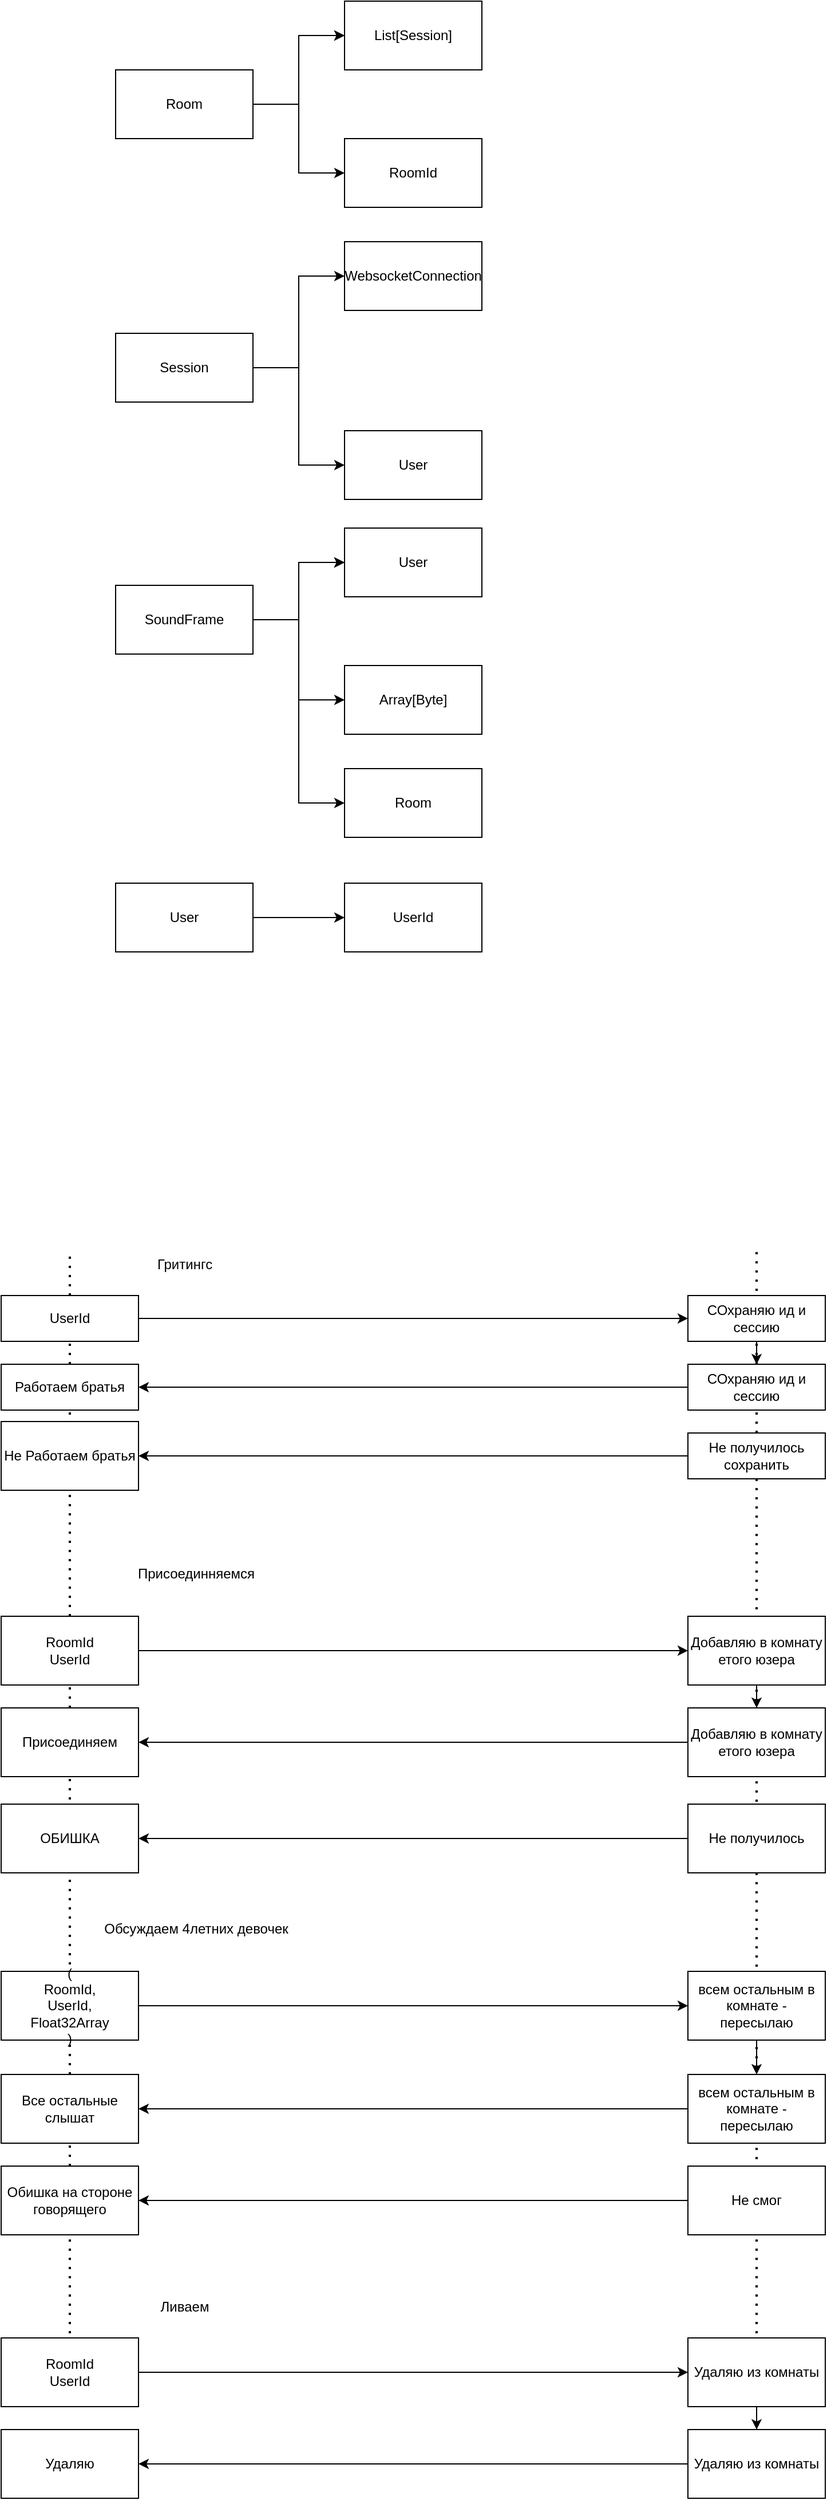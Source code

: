 <mxfile version="21.6.6" type="device">
  <diagram name="Страница 1" id="km0a7PDAeaeff6MlUf7y">
    <mxGraphModel dx="2261" dy="783" grid="1" gridSize="10" guides="1" tooltips="1" connect="1" arrows="1" fold="1" page="1" pageScale="1" pageWidth="827" pageHeight="1169" math="0" shadow="0">
      <root>
        <mxCell id="0" />
        <mxCell id="1" parent="0" />
        <mxCell id="FnhA5sjkMmNVSiz1tZPv-25" value="" style="edgeStyle=orthogonalEdgeStyle;rounded=0;orthogonalLoop=1;jettySize=auto;html=1;entryX=0;entryY=0.5;entryDx=0;entryDy=0;" edge="1" parent="1" source="FnhA5sjkMmNVSiz1tZPv-1" target="FnhA5sjkMmNVSiz1tZPv-24">
          <mxGeometry relative="1" as="geometry">
            <Array as="points">
              <mxPoint x="240" y="470" />
              <mxPoint x="240" y="555" />
            </Array>
          </mxGeometry>
        </mxCell>
        <mxCell id="FnhA5sjkMmNVSiz1tZPv-27" style="edgeStyle=orthogonalEdgeStyle;rounded=0;orthogonalLoop=1;jettySize=auto;html=1;exitX=1;exitY=0.5;exitDx=0;exitDy=0;entryX=0;entryY=0.5;entryDx=0;entryDy=0;" edge="1" parent="1" source="FnhA5sjkMmNVSiz1tZPv-1" target="FnhA5sjkMmNVSiz1tZPv-26">
          <mxGeometry relative="1" as="geometry" />
        </mxCell>
        <mxCell id="FnhA5sjkMmNVSiz1tZPv-1" value="Session" style="rounded=0;whiteSpace=wrap;html=1;" vertex="1" parent="1">
          <mxGeometry x="80" y="440" width="120" height="60" as="geometry" />
        </mxCell>
        <mxCell id="FnhA5sjkMmNVSiz1tZPv-15" value="" style="edgeStyle=orthogonalEdgeStyle;rounded=0;orthogonalLoop=1;jettySize=auto;html=1;" edge="1" parent="1" source="FnhA5sjkMmNVSiz1tZPv-5" target="FnhA5sjkMmNVSiz1tZPv-14">
          <mxGeometry relative="1" as="geometry" />
        </mxCell>
        <mxCell id="FnhA5sjkMmNVSiz1tZPv-21" value="" style="edgeStyle=orthogonalEdgeStyle;rounded=0;orthogonalLoop=1;jettySize=auto;html=1;" edge="1" parent="1" source="FnhA5sjkMmNVSiz1tZPv-5" target="FnhA5sjkMmNVSiz1tZPv-14">
          <mxGeometry relative="1" as="geometry" />
        </mxCell>
        <mxCell id="FnhA5sjkMmNVSiz1tZPv-22" style="edgeStyle=orthogonalEdgeStyle;rounded=0;orthogonalLoop=1;jettySize=auto;html=1;exitX=1;exitY=0.5;exitDx=0;exitDy=0;" edge="1" parent="1" source="FnhA5sjkMmNVSiz1tZPv-5" target="FnhA5sjkMmNVSiz1tZPv-23">
          <mxGeometry relative="1" as="geometry">
            <mxPoint x="280" y="280" as="targetPoint" />
          </mxGeometry>
        </mxCell>
        <mxCell id="FnhA5sjkMmNVSiz1tZPv-5" value="Room" style="rounded=0;whiteSpace=wrap;html=1;" vertex="1" parent="1">
          <mxGeometry x="80" y="210" width="120" height="60" as="geometry" />
        </mxCell>
        <mxCell id="FnhA5sjkMmNVSiz1tZPv-9" value="" style="edgeStyle=orthogonalEdgeStyle;rounded=0;orthogonalLoop=1;jettySize=auto;html=1;" edge="1" parent="1" source="FnhA5sjkMmNVSiz1tZPv-7" target="FnhA5sjkMmNVSiz1tZPv-8">
          <mxGeometry relative="1" as="geometry" />
        </mxCell>
        <mxCell id="FnhA5sjkMmNVSiz1tZPv-10" style="edgeStyle=orthogonalEdgeStyle;rounded=0;orthogonalLoop=1;jettySize=auto;html=1;" edge="1" parent="1" source="FnhA5sjkMmNVSiz1tZPv-7">
          <mxGeometry relative="1" as="geometry">
            <mxPoint x="280" y="760" as="targetPoint" />
            <Array as="points">
              <mxPoint x="240" y="690" />
              <mxPoint x="240" y="760" />
            </Array>
          </mxGeometry>
        </mxCell>
        <mxCell id="FnhA5sjkMmNVSiz1tZPv-28" value="" style="edgeStyle=orthogonalEdgeStyle;rounded=0;orthogonalLoop=1;jettySize=auto;html=1;" edge="1" parent="1" source="FnhA5sjkMmNVSiz1tZPv-7" target="FnhA5sjkMmNVSiz1tZPv-8">
          <mxGeometry relative="1" as="geometry" />
        </mxCell>
        <mxCell id="FnhA5sjkMmNVSiz1tZPv-30" style="edgeStyle=orthogonalEdgeStyle;rounded=0;orthogonalLoop=1;jettySize=auto;html=1;exitX=1;exitY=0.5;exitDx=0;exitDy=0;entryX=0;entryY=0.5;entryDx=0;entryDy=0;" edge="1" parent="1" source="FnhA5sjkMmNVSiz1tZPv-7" target="FnhA5sjkMmNVSiz1tZPv-29">
          <mxGeometry relative="1" as="geometry" />
        </mxCell>
        <mxCell id="FnhA5sjkMmNVSiz1tZPv-7" value="SoundFrame" style="rounded=0;whiteSpace=wrap;html=1;" vertex="1" parent="1">
          <mxGeometry x="80" y="660" width="120" height="60" as="geometry" />
        </mxCell>
        <mxCell id="FnhA5sjkMmNVSiz1tZPv-8" value="User" style="whiteSpace=wrap;html=1;rounded=0;" vertex="1" parent="1">
          <mxGeometry x="280" y="610" width="120" height="60" as="geometry" />
        </mxCell>
        <mxCell id="FnhA5sjkMmNVSiz1tZPv-11" value="Array[Byte]" style="whiteSpace=wrap;html=1;rounded=0;" vertex="1" parent="1">
          <mxGeometry x="280" y="730" width="120" height="60" as="geometry" />
        </mxCell>
        <mxCell id="FnhA5sjkMmNVSiz1tZPv-14" value="List[Session]" style="whiteSpace=wrap;html=1;rounded=0;" vertex="1" parent="1">
          <mxGeometry x="280" y="150" width="120" height="60" as="geometry" />
        </mxCell>
        <mxCell id="FnhA5sjkMmNVSiz1tZPv-16" value="" style="edgeStyle=orthogonalEdgeStyle;rounded=0;orthogonalLoop=1;jettySize=auto;html=1;entryX=0;entryY=0.5;entryDx=0;entryDy=0;" edge="1" parent="1" source="FnhA5sjkMmNVSiz1tZPv-17" target="FnhA5sjkMmNVSiz1tZPv-18">
          <mxGeometry relative="1" as="geometry" />
        </mxCell>
        <mxCell id="FnhA5sjkMmNVSiz1tZPv-17" value="User" style="rounded=0;whiteSpace=wrap;html=1;" vertex="1" parent="1">
          <mxGeometry x="80" y="920" width="120" height="60" as="geometry" />
        </mxCell>
        <mxCell id="FnhA5sjkMmNVSiz1tZPv-18" value="UserId" style="whiteSpace=wrap;html=1;rounded=0;" vertex="1" parent="1">
          <mxGeometry x="280" y="920" width="120" height="60" as="geometry" />
        </mxCell>
        <mxCell id="FnhA5sjkMmNVSiz1tZPv-23" value="RoomId" style="whiteSpace=wrap;html=1;rounded=0;" vertex="1" parent="1">
          <mxGeometry x="280" y="270" width="120" height="60" as="geometry" />
        </mxCell>
        <mxCell id="FnhA5sjkMmNVSiz1tZPv-24" value="User" style="whiteSpace=wrap;html=1;rounded=0;" vertex="1" parent="1">
          <mxGeometry x="280" y="525" width="120" height="60" as="geometry" />
        </mxCell>
        <mxCell id="FnhA5sjkMmNVSiz1tZPv-26" value="WebsocketConnection" style="rounded=0;whiteSpace=wrap;html=1;" vertex="1" parent="1">
          <mxGeometry x="280" y="360" width="120" height="60" as="geometry" />
        </mxCell>
        <mxCell id="FnhA5sjkMmNVSiz1tZPv-29" value="Room" style="whiteSpace=wrap;html=1;rounded=0;" vertex="1" parent="1">
          <mxGeometry x="280" y="820" width="120" height="60" as="geometry" />
        </mxCell>
        <mxCell id="FnhA5sjkMmNVSiz1tZPv-34" style="edgeStyle=orthogonalEdgeStyle;rounded=0;orthogonalLoop=1;jettySize=auto;html=1;" edge="1" parent="1" source="FnhA5sjkMmNVSiz1tZPv-31">
          <mxGeometry relative="1" as="geometry">
            <mxPoint x="580" y="1300" as="targetPoint" />
          </mxGeometry>
        </mxCell>
        <mxCell id="FnhA5sjkMmNVSiz1tZPv-32" value="" style="endArrow=none;dashed=1;html=1;dashPattern=1 3;strokeWidth=2;rounded=0;" edge="1" parent="1" source="FnhA5sjkMmNVSiz1tZPv-31">
          <mxGeometry width="50" height="50" relative="1" as="geometry">
            <mxPoint x="40" y="2194" as="sourcePoint" />
            <mxPoint x="40" y="1240" as="targetPoint" />
          </mxGeometry>
        </mxCell>
        <mxCell id="FnhA5sjkMmNVSiz1tZPv-33" value="" style="endArrow=none;dashed=1;html=1;dashPattern=1 3;strokeWidth=2;rounded=0;" edge="1" parent="1" source="FnhA5sjkMmNVSiz1tZPv-36">
          <mxGeometry width="50" height="50" relative="1" as="geometry">
            <mxPoint x="640" y="2194" as="sourcePoint" />
            <mxPoint x="640" y="1240" as="targetPoint" />
          </mxGeometry>
        </mxCell>
        <mxCell id="FnhA5sjkMmNVSiz1tZPv-42" value="" style="edgeStyle=orthogonalEdgeStyle;rounded=0;orthogonalLoop=1;jettySize=auto;html=1;" edge="1" parent="1" source="FnhA5sjkMmNVSiz1tZPv-35" target="FnhA5sjkMmNVSiz1tZPv-36">
          <mxGeometry relative="1" as="geometry" />
        </mxCell>
        <mxCell id="FnhA5sjkMmNVSiz1tZPv-35" value="СОхраняю ид и сессию" style="rounded=0;whiteSpace=wrap;html=1;" vertex="1" parent="1">
          <mxGeometry x="580" y="1280" width="120" height="40" as="geometry" />
        </mxCell>
        <mxCell id="FnhA5sjkMmNVSiz1tZPv-37" value="" style="endArrow=none;dashed=1;html=1;dashPattern=1 3;strokeWidth=2;rounded=0;" edge="1" parent="1" source="FnhA5sjkMmNVSiz1tZPv-43" target="FnhA5sjkMmNVSiz1tZPv-36">
          <mxGeometry width="50" height="50" relative="1" as="geometry">
            <mxPoint x="640" y="2194" as="sourcePoint" />
            <mxPoint x="640" y="1240" as="targetPoint" />
          </mxGeometry>
        </mxCell>
        <mxCell id="FnhA5sjkMmNVSiz1tZPv-39" value="" style="edgeStyle=orthogonalEdgeStyle;rounded=0;orthogonalLoop=1;jettySize=auto;html=1;" edge="1" parent="1" source="FnhA5sjkMmNVSiz1tZPv-36" target="FnhA5sjkMmNVSiz1tZPv-38">
          <mxGeometry relative="1" as="geometry" />
        </mxCell>
        <mxCell id="FnhA5sjkMmNVSiz1tZPv-36" value="СОхраняю ид и сессию" style="rounded=0;whiteSpace=wrap;html=1;" vertex="1" parent="1">
          <mxGeometry x="580" y="1340" width="120" height="40" as="geometry" />
        </mxCell>
        <mxCell id="FnhA5sjkMmNVSiz1tZPv-40" value="" style="endArrow=none;dashed=1;html=1;dashPattern=1 3;strokeWidth=2;rounded=0;" edge="1" parent="1" source="FnhA5sjkMmNVSiz1tZPv-38" target="FnhA5sjkMmNVSiz1tZPv-31">
          <mxGeometry width="50" height="50" relative="1" as="geometry">
            <mxPoint x="40" y="2194" as="sourcePoint" />
            <mxPoint x="40" y="1240" as="targetPoint" />
          </mxGeometry>
        </mxCell>
        <mxCell id="FnhA5sjkMmNVSiz1tZPv-31" value="UserId" style="rounded=0;whiteSpace=wrap;html=1;" vertex="1" parent="1">
          <mxGeometry x="-20" y="1280" width="120" height="40" as="geometry" />
        </mxCell>
        <mxCell id="FnhA5sjkMmNVSiz1tZPv-41" value="" style="endArrow=none;dashed=1;html=1;dashPattern=1 3;strokeWidth=2;rounded=0;" edge="1" parent="1" source="FnhA5sjkMmNVSiz1tZPv-67" target="FnhA5sjkMmNVSiz1tZPv-38">
          <mxGeometry width="50" height="50" relative="1" as="geometry">
            <mxPoint x="40" y="2194" as="sourcePoint" />
            <mxPoint x="40" y="1320" as="targetPoint" />
          </mxGeometry>
        </mxCell>
        <mxCell id="FnhA5sjkMmNVSiz1tZPv-38" value="Работаем братья" style="rounded=0;whiteSpace=wrap;html=1;" vertex="1" parent="1">
          <mxGeometry x="-20" y="1340" width="120" height="40" as="geometry" />
        </mxCell>
        <mxCell id="FnhA5sjkMmNVSiz1tZPv-44" value="" style="endArrow=none;dashed=1;html=1;dashPattern=1 3;strokeWidth=2;rounded=0;" edge="1" parent="1" target="FnhA5sjkMmNVSiz1tZPv-43">
          <mxGeometry width="50" height="50" relative="1" as="geometry">
            <mxPoint x="640" y="2194" as="sourcePoint" />
            <mxPoint x="640" y="1380" as="targetPoint" />
          </mxGeometry>
        </mxCell>
        <mxCell id="FnhA5sjkMmNVSiz1tZPv-45" style="edgeStyle=orthogonalEdgeStyle;rounded=0;orthogonalLoop=1;jettySize=auto;html=1;" edge="1" parent="1" source="FnhA5sjkMmNVSiz1tZPv-43">
          <mxGeometry relative="1" as="geometry">
            <mxPoint x="100" y="1420" as="targetPoint" />
          </mxGeometry>
        </mxCell>
        <mxCell id="FnhA5sjkMmNVSiz1tZPv-43" value="Не получилось сохранить" style="rounded=0;whiteSpace=wrap;html=1;" vertex="1" parent="1">
          <mxGeometry x="580" y="1400" width="120" height="40" as="geometry" />
        </mxCell>
        <mxCell id="FnhA5sjkMmNVSiz1tZPv-46" value="Не Работаем братья" style="rounded=0;whiteSpace=wrap;html=1;" vertex="1" parent="1">
          <mxGeometry x="-20" y="1390" width="120" height="60" as="geometry" />
        </mxCell>
        <mxCell id="FnhA5sjkMmNVSiz1tZPv-49" value="" style="edgeStyle=orthogonalEdgeStyle;rounded=0;orthogonalLoop=1;jettySize=auto;html=1;" edge="1" parent="1" source="FnhA5sjkMmNVSiz1tZPv-47" target="FnhA5sjkMmNVSiz1tZPv-48">
          <mxGeometry relative="1" as="geometry" />
        </mxCell>
        <mxCell id="FnhA5sjkMmNVSiz1tZPv-47" value="RoomId&lt;br&gt;UserId" style="rounded=0;whiteSpace=wrap;html=1;" vertex="1" parent="1">
          <mxGeometry x="-20" y="1560" width="120" height="60" as="geometry" />
        </mxCell>
        <mxCell id="FnhA5sjkMmNVSiz1tZPv-55" value="" style="edgeStyle=orthogonalEdgeStyle;rounded=0;orthogonalLoop=1;jettySize=auto;html=1;" edge="1" parent="1" source="FnhA5sjkMmNVSiz1tZPv-48" target="FnhA5sjkMmNVSiz1tZPv-52">
          <mxGeometry relative="1" as="geometry" />
        </mxCell>
        <mxCell id="FnhA5sjkMmNVSiz1tZPv-48" value="Добавляю в комнату етого юзера" style="rounded=0;whiteSpace=wrap;html=1;" vertex="1" parent="1">
          <mxGeometry x="580" y="1560" width="120" height="60" as="geometry" />
        </mxCell>
        <mxCell id="FnhA5sjkMmNVSiz1tZPv-53" style="edgeStyle=orthogonalEdgeStyle;rounded=0;orthogonalLoop=1;jettySize=auto;html=1;" edge="1" parent="1" source="FnhA5sjkMmNVSiz1tZPv-52">
          <mxGeometry relative="1" as="geometry">
            <mxPoint x="100" y="1670" as="targetPoint" />
          </mxGeometry>
        </mxCell>
        <mxCell id="FnhA5sjkMmNVSiz1tZPv-52" value="Добавляю в комнату етого юзера" style="rounded=0;whiteSpace=wrap;html=1;" vertex="1" parent="1">
          <mxGeometry x="580" y="1640" width="120" height="60" as="geometry" />
        </mxCell>
        <mxCell id="FnhA5sjkMmNVSiz1tZPv-54" value="Присоединяем" style="rounded=0;whiteSpace=wrap;html=1;" vertex="1" parent="1">
          <mxGeometry x="-20" y="1640" width="120" height="60" as="geometry" />
        </mxCell>
        <mxCell id="FnhA5sjkMmNVSiz1tZPv-58" value="" style="edgeStyle=orthogonalEdgeStyle;rounded=0;orthogonalLoop=1;jettySize=auto;html=1;" edge="1" parent="1" source="FnhA5sjkMmNVSiz1tZPv-56" target="FnhA5sjkMmNVSiz1tZPv-57">
          <mxGeometry relative="1" as="geometry" />
        </mxCell>
        <mxCell id="FnhA5sjkMmNVSiz1tZPv-56" value="Не получилось" style="rounded=0;whiteSpace=wrap;html=1;" vertex="1" parent="1">
          <mxGeometry x="580" y="1724" width="120" height="60" as="geometry" />
        </mxCell>
        <mxCell id="FnhA5sjkMmNVSiz1tZPv-57" value="ОБИШКА" style="rounded=0;whiteSpace=wrap;html=1;" vertex="1" parent="1">
          <mxGeometry x="-20" y="1724" width="120" height="60" as="geometry" />
        </mxCell>
        <mxCell id="FnhA5sjkMmNVSiz1tZPv-61" value="" style="edgeStyle=orthogonalEdgeStyle;rounded=0;orthogonalLoop=1;jettySize=auto;html=1;" edge="1" parent="1" source="FnhA5sjkMmNVSiz1tZPv-59" target="FnhA5sjkMmNVSiz1tZPv-60">
          <mxGeometry relative="1" as="geometry" />
        </mxCell>
        <mxCell id="FnhA5sjkMmNVSiz1tZPv-59" value="(&lt;br&gt;RoomId,&lt;br&gt;UserId,&lt;br&gt;Float32Array&lt;br&gt;)" style="rounded=0;whiteSpace=wrap;html=1;" vertex="1" parent="1">
          <mxGeometry x="-20" y="1870" width="120" height="60" as="geometry" />
        </mxCell>
        <mxCell id="FnhA5sjkMmNVSiz1tZPv-63" value="" style="edgeStyle=orthogonalEdgeStyle;rounded=0;orthogonalLoop=1;jettySize=auto;html=1;" edge="1" parent="1" source="FnhA5sjkMmNVSiz1tZPv-60" target="FnhA5sjkMmNVSiz1tZPv-62">
          <mxGeometry relative="1" as="geometry" />
        </mxCell>
        <mxCell id="FnhA5sjkMmNVSiz1tZPv-60" value="всем остальным в комнате - пересылаю" style="rounded=0;whiteSpace=wrap;html=1;" vertex="1" parent="1">
          <mxGeometry x="580" y="1870" width="120" height="60" as="geometry" />
        </mxCell>
        <mxCell id="FnhA5sjkMmNVSiz1tZPv-65" value="" style="edgeStyle=orthogonalEdgeStyle;rounded=0;orthogonalLoop=1;jettySize=auto;html=1;" edge="1" parent="1" source="FnhA5sjkMmNVSiz1tZPv-62" target="FnhA5sjkMmNVSiz1tZPv-64">
          <mxGeometry relative="1" as="geometry" />
        </mxCell>
        <mxCell id="FnhA5sjkMmNVSiz1tZPv-62" value="всем остальным в комнате - пересылаю" style="rounded=0;whiteSpace=wrap;html=1;" vertex="1" parent="1">
          <mxGeometry x="580" y="1960" width="120" height="60" as="geometry" />
        </mxCell>
        <mxCell id="FnhA5sjkMmNVSiz1tZPv-64" value="Все остальные слышат" style="rounded=0;whiteSpace=wrap;html=1;" vertex="1" parent="1">
          <mxGeometry x="-20" y="1960" width="120" height="60" as="geometry" />
        </mxCell>
        <mxCell id="FnhA5sjkMmNVSiz1tZPv-68" value="" style="edgeStyle=orthogonalEdgeStyle;rounded=0;orthogonalLoop=1;jettySize=auto;html=1;" edge="1" parent="1" source="FnhA5sjkMmNVSiz1tZPv-66" target="FnhA5sjkMmNVSiz1tZPv-67">
          <mxGeometry relative="1" as="geometry" />
        </mxCell>
        <mxCell id="FnhA5sjkMmNVSiz1tZPv-66" value="Не смог" style="rounded=0;whiteSpace=wrap;html=1;" vertex="1" parent="1">
          <mxGeometry x="580" y="2040" width="120" height="60" as="geometry" />
        </mxCell>
        <mxCell id="FnhA5sjkMmNVSiz1tZPv-69" value="" style="endArrow=none;dashed=1;html=1;dashPattern=1 3;strokeWidth=2;rounded=0;" edge="1" parent="1" target="FnhA5sjkMmNVSiz1tZPv-67">
          <mxGeometry width="50" height="50" relative="1" as="geometry">
            <mxPoint x="40" y="2194" as="sourcePoint" />
            <mxPoint x="40" y="1380" as="targetPoint" />
          </mxGeometry>
        </mxCell>
        <mxCell id="FnhA5sjkMmNVSiz1tZPv-67" value="Обишка на стороне говорящего" style="rounded=0;whiteSpace=wrap;html=1;" vertex="1" parent="1">
          <mxGeometry x="-20" y="2040" width="120" height="60" as="geometry" />
        </mxCell>
        <mxCell id="FnhA5sjkMmNVSiz1tZPv-70" value="Присоединняемся" style="text;html=1;align=center;verticalAlign=middle;resizable=0;points=[];autosize=1;strokeColor=none;fillColor=none;" vertex="1" parent="1">
          <mxGeometry x="85" y="1508" width="130" height="30" as="geometry" />
        </mxCell>
        <mxCell id="FnhA5sjkMmNVSiz1tZPv-71" value="Гритингс" style="text;html=1;align=center;verticalAlign=middle;resizable=0;points=[];autosize=1;strokeColor=none;fillColor=none;" vertex="1" parent="1">
          <mxGeometry x="105" y="1238" width="70" height="30" as="geometry" />
        </mxCell>
        <mxCell id="FnhA5sjkMmNVSiz1tZPv-72" value="Обсуждаем 4летних девочек" style="text;html=1;align=center;verticalAlign=middle;resizable=0;points=[];autosize=1;strokeColor=none;fillColor=none;" vertex="1" parent="1">
          <mxGeometry x="60" y="1818" width="180" height="30" as="geometry" />
        </mxCell>
        <mxCell id="FnhA5sjkMmNVSiz1tZPv-73" value="Ливаем" style="text;html=1;align=center;verticalAlign=middle;resizable=0;points=[];autosize=1;strokeColor=none;fillColor=none;" vertex="1" parent="1">
          <mxGeometry x="105" y="2148" width="70" height="30" as="geometry" />
        </mxCell>
        <mxCell id="FnhA5sjkMmNVSiz1tZPv-76" value="" style="edgeStyle=orthogonalEdgeStyle;rounded=0;orthogonalLoop=1;jettySize=auto;html=1;" edge="1" parent="1" source="FnhA5sjkMmNVSiz1tZPv-74" target="FnhA5sjkMmNVSiz1tZPv-75">
          <mxGeometry relative="1" as="geometry" />
        </mxCell>
        <mxCell id="FnhA5sjkMmNVSiz1tZPv-74" value="RoomId&lt;br&gt;UserId" style="rounded=0;whiteSpace=wrap;html=1;" vertex="1" parent="1">
          <mxGeometry x="-20" y="2190" width="120" height="60" as="geometry" />
        </mxCell>
        <mxCell id="FnhA5sjkMmNVSiz1tZPv-78" value="" style="edgeStyle=orthogonalEdgeStyle;rounded=0;orthogonalLoop=1;jettySize=auto;html=1;" edge="1" parent="1" source="FnhA5sjkMmNVSiz1tZPv-75" target="FnhA5sjkMmNVSiz1tZPv-77">
          <mxGeometry relative="1" as="geometry" />
        </mxCell>
        <mxCell id="FnhA5sjkMmNVSiz1tZPv-75" value="Удаляю из комнаты" style="rounded=0;whiteSpace=wrap;html=1;" vertex="1" parent="1">
          <mxGeometry x="580" y="2190" width="120" height="60" as="geometry" />
        </mxCell>
        <mxCell id="FnhA5sjkMmNVSiz1tZPv-80" value="" style="edgeStyle=orthogonalEdgeStyle;rounded=0;orthogonalLoop=1;jettySize=auto;html=1;" edge="1" parent="1" source="FnhA5sjkMmNVSiz1tZPv-77" target="FnhA5sjkMmNVSiz1tZPv-79">
          <mxGeometry relative="1" as="geometry" />
        </mxCell>
        <mxCell id="FnhA5sjkMmNVSiz1tZPv-77" value="Удаляю из комнаты" style="rounded=0;whiteSpace=wrap;html=1;" vertex="1" parent="1">
          <mxGeometry x="580" y="2270" width="120" height="60" as="geometry" />
        </mxCell>
        <mxCell id="FnhA5sjkMmNVSiz1tZPv-79" value="Удаляю" style="rounded=0;whiteSpace=wrap;html=1;" vertex="1" parent="1">
          <mxGeometry x="-20" y="2270" width="120" height="60" as="geometry" />
        </mxCell>
      </root>
    </mxGraphModel>
  </diagram>
</mxfile>
